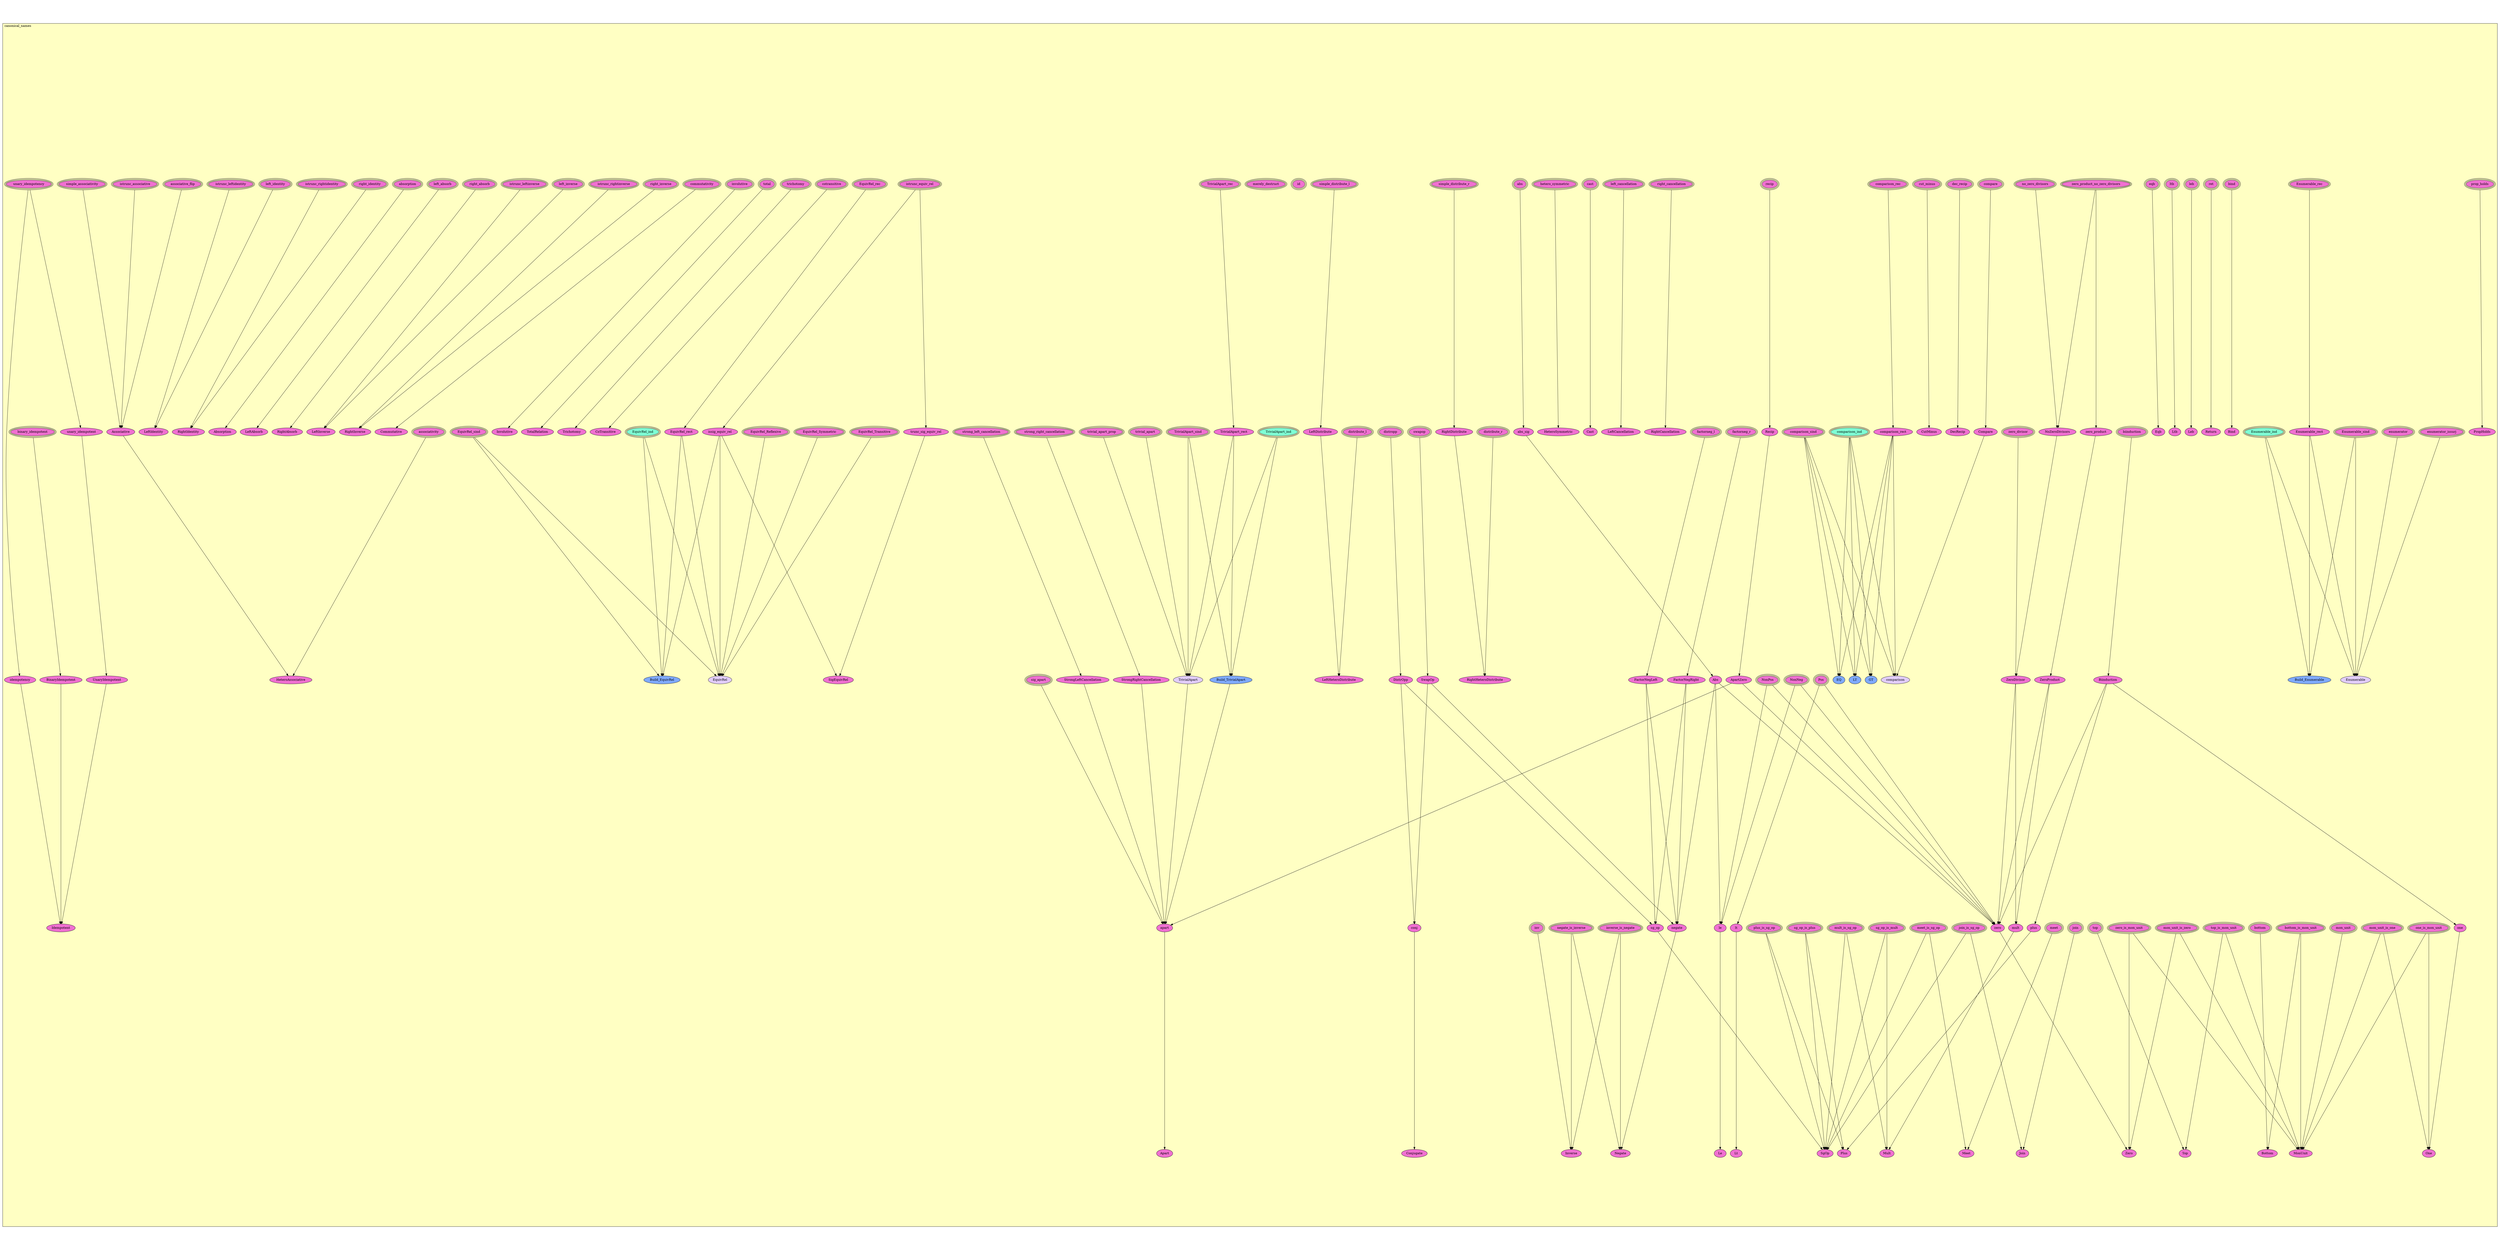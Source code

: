 digraph HoTT_Classes_interfaces_canonical_names {
  graph [ratio=0.5]
  node [style=filled]
canonical_names_negate_is_inverse [label="negate_is_inverse", URL=<canonical_names.html#negate_is_inverse>, peripheries=3, fillcolor="#F070D1"] ;
canonical_names_prop_holds [label="prop_holds", URL=<canonical_names.html#prop_holds>, peripheries=3, fillcolor="#F070D1"] ;
canonical_names_bottom_is_mon_unit [label="bottom_is_mon_unit", URL=<canonical_names.html#bottom_is_mon_unit>, peripheries=3, fillcolor="#F070D1"] ;
canonical_names_top_is_mon_unit [label="top_is_mon_unit", URL=<canonical_names.html#top_is_mon_unit>, peripheries=3, fillcolor="#F070D1"] ;
canonical_names_PropHolds [label="PropHolds", URL=<canonical_names.html#PropHolds>, fillcolor="#F070D1"] ;
canonical_names_join_is_sg_op [label="join_is_sg_op", URL=<canonical_names.html#join_is_sg_op>, peripheries=3, fillcolor="#F070D1"] ;
canonical_names_enumerator_issurj [label="enumerator_issurj", URL=<canonical_names.html#enumerator_issurj>, peripheries=3, fillcolor="#F070D1"] ;
canonical_names_meet_is_sg_op [label="meet_is_sg_op", URL=<canonical_names.html#meet_is_sg_op>, peripheries=3, fillcolor="#F070D1"] ;
canonical_names_enumerator [label="enumerator", URL=<canonical_names.html#enumerator>, peripheries=3, fillcolor="#F070D1"] ;
canonical_names_mon_unit_is_one [label="mon_unit_is_one", URL=<canonical_names.html#mon_unit_is_one>, peripheries=3, fillcolor="#F070D1"] ;
canonical_names_Enumerable_sind [label="Enumerable_sind", URL=<canonical_names.html#Enumerable_sind>, peripheries=3, fillcolor="#F070D1"] ;
canonical_names_one_is_mon_unit [label="one_is_mon_unit", URL=<canonical_names.html#one_is_mon_unit>, peripheries=3, fillcolor="#F070D1"] ;
canonical_names_Enumerable_rec [label="Enumerable_rec", URL=<canonical_names.html#Enumerable_rec>, peripheries=3, fillcolor="#F070D1"] ;
canonical_names_mon_unit_is_zero [label="mon_unit_is_zero", URL=<canonical_names.html#mon_unit_is_zero>, peripheries=3, fillcolor="#F070D1"] ;
canonical_names_Enumerable_ind [label="Enumerable_ind", URL=<canonical_names.html#Enumerable_ind>, peripheries=3, fillcolor="#7FFFD4"] ;
canonical_names_zero_is_mon_unit [label="zero_is_mon_unit", URL=<canonical_names.html#zero_is_mon_unit>, peripheries=3, fillcolor="#F070D1"] ;
canonical_names_Enumerable_rect [label="Enumerable_rect", URL=<canonical_names.html#Enumerable_rect>, fillcolor="#F070D1"] ;
canonical_names_Build_Enumerable [label="Build_Enumerable", URL=<canonical_names.html#Build_Enumerable>, fillcolor="#7FAAFF"] ;
canonical_names_sg_op_is_mult [label="sg_op_is_mult", URL=<canonical_names.html#sg_op_is_mult>, peripheries=3, fillcolor="#F070D1"] ;
canonical_names_Enumerable [label="Enumerable", URL=<canonical_names.html#Enumerable>, fillcolor="#E2CDFA"] ;
canonical_names_mult_is_sg_op [label="mult_is_sg_op", URL=<canonical_names.html#mult_is_sg_op>, peripheries=3, fillcolor="#F070D1"] ;
canonical_names_sg_op_is_plus [label="sg_op_is_plus", URL=<canonical_names.html#sg_op_is_plus>, peripheries=3, fillcolor="#F070D1"] ;
canonical_names_bind [label="bind", URL=<canonical_names.html#bind>, peripheries=3, fillcolor="#F070D1"] ;
canonical_names_plus_is_sg_op [label="plus_is_sg_op", URL=<canonical_names.html#plus_is_sg_op>, peripheries=3, fillcolor="#F070D1"] ;
canonical_names_Bind [label="Bind", URL=<canonical_names.html#Bind>, fillcolor="#F070D1"] ;
canonical_names_ret [label="ret", URL=<canonical_names.html#ret>, peripheries=3, fillcolor="#F070D1"] ;
canonical_names_NonPos [label="NonPos", URL=<canonical_names.html#NonPos>, peripheries=3, fillcolor="#F070D1"] ;
canonical_names_Return [label="Return", URL=<canonical_names.html#Return>, fillcolor="#F070D1"] ;
canonical_names_Pos [label="Pos", URL=<canonical_names.html#Pos>, peripheries=3, fillcolor="#F070D1"] ;
canonical_names_leb [label="leb", URL=<canonical_names.html#leb>, peripheries=3, fillcolor="#F070D1"] ;
canonical_names_NonNeg [label="NonNeg", URL=<canonical_names.html#NonNeg>, peripheries=3, fillcolor="#F070D1"] ;
canonical_names_lt [label="lt", URL=<canonical_names.html#lt>, fillcolor="#F070D1"] ;
canonical_names_Leb [label="Leb", URL=<canonical_names.html#Leb>, fillcolor="#F070D1"] ;
canonical_names_ltb [label="ltb", URL=<canonical_names.html#ltb>, peripheries=3, fillcolor="#F070D1"] ;
canonical_names_Lt [label="Lt", URL=<canonical_names.html#Lt>, fillcolor="#F070D1"] ;
canonical_names_le [label="le", URL=<canonical_names.html#le>, fillcolor="#F070D1"] ;
canonical_names_Ltb [label="Ltb", URL=<canonical_names.html#Ltb>, fillcolor="#F070D1"] ;
canonical_names_eqb [label="eqb", URL=<canonical_names.html#eqb>, peripheries=3, fillcolor="#F070D1"] ;
canonical_names_Le [label="Le", URL=<canonical_names.html#Le>, fillcolor="#F070D1"] ;
canonical_names_bottom [label="bottom", URL=<canonical_names.html#bottom>, peripheries=3, fillcolor="#F070D1"] ;
canonical_names_Eqb [label="Eqb", URL=<canonical_names.html#Eqb>, fillcolor="#F070D1"] ;
canonical_names_compare [label="compare", URL=<canonical_names.html#compare>, peripheries=3, fillcolor="#F070D1"] ;
canonical_names_Bottom [label="Bottom", URL=<canonical_names.html#Bottom>, fillcolor="#F070D1"] ;
canonical_names_top [label="top", URL=<canonical_names.html#top>, peripheries=3, fillcolor="#F070D1"] ;
canonical_names_Compare [label="Compare", URL=<canonical_names.html#Compare>, fillcolor="#F070D1"] ;
canonical_names_comparison_sind [label="comparison_sind", URL=<canonical_names.html#comparison_sind>, peripheries=3, fillcolor="#F070D1"] ;
canonical_names_Top [label="Top", URL=<canonical_names.html#Top>, fillcolor="#F070D1"] ;
canonical_names_join [label="join", URL=<canonical_names.html#join>, peripheries=3, fillcolor="#F070D1"] ;
canonical_names_comparison_rec [label="comparison_rec", URL=<canonical_names.html#comparison_rec>, peripheries=3, fillcolor="#F070D1"] ;
canonical_names_comparison_ind [label="comparison_ind", URL=<canonical_names.html#comparison_ind>, peripheries=3, fillcolor="#7FFFD4"] ;
canonical_names_Join [label="Join", URL=<canonical_names.html#Join>, fillcolor="#F070D1"] ;
canonical_names_meet [label="meet", URL=<canonical_names.html#meet>, peripheries=3, fillcolor="#F070D1"] ;
canonical_names_comparison_rect [label="comparison_rect", URL=<canonical_names.html#comparison_rect>, fillcolor="#F070D1"] ;
canonical_names_GT [label="GT", URL=<canonical_names.html#GT>, fillcolor="#7FAAFF"] ;
canonical_names_Meet [label="Meet", URL=<canonical_names.html#Meet>, fillcolor="#F070D1"] ;
canonical_names_EQ [label="EQ", URL=<canonical_names.html#EQ>, fillcolor="#7FAAFF"] ;
canonical_names_recip [label="recip", URL=<canonical_names.html#recip>, peripheries=3, fillcolor="#F070D1"] ;
canonical_names_LT [label="LT", URL=<canonical_names.html#LT>, fillcolor="#7FAAFF"] ;
canonical_names_Recip [label="Recip", URL=<canonical_names.html#Recip>, fillcolor="#F070D1"] ;
canonical_names_comparison [label="comparison", URL=<canonical_names.html#comparison>, fillcolor="#E2CDFA"] ;
canonical_names_ApartZero [label="ApartZero", URL=<canonical_names.html#ApartZero>, fillcolor="#F070D1"] ;
canonical_names_dec_recip [label="dec_recip", URL=<canonical_names.html#dec_recip>, peripheries=3, fillcolor="#F070D1"] ;
canonical_names_cut_minus [label="cut_minus", URL=<canonical_names.html#cut_minus>, peripheries=3, fillcolor="#F070D1"] ;
canonical_names_DecRecip [label="DecRecip", URL=<canonical_names.html#DecRecip>, fillcolor="#F070D1"] ;
canonical_names_CutMinus [label="CutMinus", URL=<canonical_names.html#CutMinus>, fillcolor="#F070D1"] ;
canonical_names_inv [label="inv", URL=<canonical_names.html#inv>, peripheries=3, fillcolor="#F070D1"] ;
canonical_names_biinduction [label="biinduction", URL=<canonical_names.html#biinduction>, peripheries=3, fillcolor="#F070D1"] ;
canonical_names_Inverse [label="Inverse", URL=<canonical_names.html#Inverse>, fillcolor="#F070D1"] ;
canonical_names_Biinduction [label="Biinduction", URL=<canonical_names.html#Biinduction>, fillcolor="#F070D1"] ;
canonical_names_zero_product_no_zero_divisors [label="zero_product_no_zero_divisors", URL=<canonical_names.html#zero_product_no_zero_divisors>, peripheries=3, fillcolor="#F070D1"] ;
canonical_names_negate [label="negate", URL=<canonical_names.html#negate>, fillcolor="#F070D1"] ;
canonical_names_no_zero_divisors [label="no_zero_divisors", URL=<canonical_names.html#no_zero_divisors>, peripheries=3, fillcolor="#F070D1"] ;
canonical_names_Negate [label="Negate", URL=<canonical_names.html#Negate>, fillcolor="#F070D1"] ;
canonical_names_zero [label="zero", URL=<canonical_names.html#zero>, fillcolor="#F070D1"] ;
canonical_names_NoZeroDivisors [label="NoZeroDivisors", URL=<canonical_names.html#NoZeroDivisors>, fillcolor="#F070D1"] ;
canonical_names_zero_divisor [label="zero_divisor", URL=<canonical_names.html#zero_divisor>, peripheries=3, fillcolor="#F070D1"] ;
canonical_names_Zero [label="Zero", URL=<canonical_names.html#Zero>, fillcolor="#F070D1"] ;
canonical_names_one [label="one", URL=<canonical_names.html#one>, fillcolor="#F070D1"] ;
canonical_names_ZeroDivisor [label="ZeroDivisor", URL=<canonical_names.html#ZeroDivisor>, fillcolor="#F070D1"] ;
canonical_names_zero_product [label="zero_product", URL=<canonical_names.html#zero_product>, fillcolor="#F070D1"] ;
canonical_names_One [label="One", URL=<canonical_names.html#One>, fillcolor="#F070D1"] ;
canonical_names_mult [label="mult", URL=<canonical_names.html#mult>, fillcolor="#F070D1"] ;
canonical_names_ZeroProduct [label="ZeroProduct", URL=<canonical_names.html#ZeroProduct>, fillcolor="#F070D1"] ;
canonical_names_strong_right_cancellation [label="strong_right_cancellation", URL=<canonical_names.html#strong_right_cancellation>, peripheries=3, fillcolor="#F070D1"] ;
canonical_names_Mult [label="Mult", URL=<canonical_names.html#Mult>, fillcolor="#F070D1"] ;
canonical_names_plus [label="plus", URL=<canonical_names.html#plus>, fillcolor="#F070D1"] ;
canonical_names_StrongRightCancellation [label="StrongRightCancellation", URL=<canonical_names.html#StrongRightCancellation>, fillcolor="#F070D1"] ;
canonical_names_strong_left_cancellation [label="strong_left_cancellation", URL=<canonical_names.html#strong_left_cancellation>, peripheries=3, fillcolor="#F070D1"] ;
canonical_names_Plus [label="Plus", URL=<canonical_names.html#Plus>, fillcolor="#F070D1"] ;
canonical_names_mon_unit [label="mon_unit", URL=<canonical_names.html#mon_unit>, peripheries=3, fillcolor="#F070D1"] ;
canonical_names_StrongLeftCancellation [label="StrongLeftCancellation", URL=<canonical_names.html#StrongLeftCancellation>, fillcolor="#F070D1"] ;
canonical_names_right_cancellation [label="right_cancellation", URL=<canonical_names.html#right_cancellation>, peripheries=3, fillcolor="#F070D1"] ;
canonical_names_MonUnit [label="MonUnit", URL=<canonical_names.html#MonUnit>, fillcolor="#F070D1"] ;
canonical_names_sg_op [label="sg_op", URL=<canonical_names.html#sg_op>, fillcolor="#F070D1"] ;
canonical_names_RightCancellation [label="RightCancellation", URL=<canonical_names.html#RightCancellation>, fillcolor="#F070D1"] ;
canonical_names_left_cancellation [label="left_cancellation", URL=<canonical_names.html#left_cancellation>, peripheries=3, fillcolor="#F070D1"] ;
canonical_names_SgOp [label="SgOp", URL=<canonical_names.html#SgOp>, fillcolor="#F070D1"] ;
canonical_names_cast [label="cast", URL=<canonical_names.html#cast>, peripheries=3, fillcolor="#F070D1"] ;
canonical_names_LeftCancellation [label="LeftCancellation", URL=<canonical_names.html#LeftCancellation>, fillcolor="#F070D1"] ;
canonical_names_hetero_symmetric [label="hetero_symmetric", URL=<canonical_names.html#hetero_symmetric>, peripheries=3, fillcolor="#F070D1"] ;
canonical_names_Cast [label="Cast", URL=<canonical_names.html#Cast>, fillcolor="#F070D1"] ;
canonical_names_sig_apart [label="sig_apart", URL=<canonical_names.html#sig_apart>, peripheries=3, fillcolor="#F070D1"] ;
canonical_names_HeteroSymmetric [label="HeteroSymmetric", URL=<canonical_names.html#HeteroSymmetric>, fillcolor="#F070D1"] ;
canonical_names_trivial_apart [label="trivial_apart", URL=<canonical_names.html#trivial_apart>, peripheries=3, fillcolor="#F070D1"] ;
canonical_names_simple_distribute_r [label="simple_distribute_r", URL=<canonical_names.html#simple_distribute_r>, peripheries=3, fillcolor="#F070D1"] ;
canonical_names_trivial_apart_prop [label="trivial_apart_prop", URL=<canonical_names.html#trivial_apart_prop>, peripheries=3, fillcolor="#F070D1"] ;
canonical_names_RightDistribute [label="RightDistribute", URL=<canonical_names.html#RightDistribute>, fillcolor="#F070D1"] ;
canonical_names_simple_distribute_l [label="simple_distribute_l", URL=<canonical_names.html#simple_distribute_l>, peripheries=3, fillcolor="#F070D1"] ;
canonical_names_TrivialApart_sind [label="TrivialApart_sind", URL=<canonical_names.html#TrivialApart_sind>, peripheries=3, fillcolor="#F070D1"] ;
canonical_names_TrivialApart_rec [label="TrivialApart_rec", URL=<canonical_names.html#TrivialApart_rec>, peripheries=3, fillcolor="#F070D1"] ;
canonical_names_LeftDistribute [label="LeftDistribute", URL=<canonical_names.html#LeftDistribute>, fillcolor="#F070D1"] ;
canonical_names_distribute_r [label="distribute_r", URL=<canonical_names.html#distribute_r>, peripheries=3, fillcolor="#F070D1"] ;
canonical_names_TrivialApart_ind [label="TrivialApart_ind", URL=<canonical_names.html#TrivialApart_ind>, peripheries=3, fillcolor="#7FFFD4"] ;
canonical_names_TrivialApart_rect [label="TrivialApart_rect", URL=<canonical_names.html#TrivialApart_rect>, fillcolor="#F070D1"] ;
canonical_names_RightHeteroDistribute [label="RightHeteroDistribute", URL=<canonical_names.html#RightHeteroDistribute>, fillcolor="#F070D1"] ;
canonical_names_Build_TrivialApart [label="Build_TrivialApart", URL=<canonical_names.html#Build_TrivialApart>, fillcolor="#7FAAFF"] ;
canonical_names_distribute_l [label="distribute_l", URL=<canonical_names.html#distribute_l>, peripheries=3, fillcolor="#F070D1"] ;
canonical_names_TrivialApart [label="TrivialApart", URL=<canonical_names.html#TrivialApart>, fillcolor="#E2CDFA"] ;
canonical_names_LeftHeteroDistribute [label="LeftHeteroDistribute", URL=<canonical_names.html#LeftHeteroDistribute>, fillcolor="#F070D1"] ;
canonical_names_factorneg_r [label="factorneg_r", URL=<canonical_names.html#factorneg_r>, peripheries=3, fillcolor="#F070D1"] ;
canonical_names_apart [label="apart", URL=<canonical_names.html#apart>, fillcolor="#F070D1"] ;
canonical_names_FactorNegRight [label="FactorNegRight", URL=<canonical_names.html#FactorNegRight>, fillcolor="#F070D1"] ;
canonical_names_Apart [label="Apart", URL=<canonical_names.html#Apart>, fillcolor="#F070D1"] ;
canonical_names_id [label="id", URL=<canonical_names.html#id>, peripheries=3, fillcolor="#F070D1"] ;
canonical_names_factorneg_l [label="factorneg_l", URL=<canonical_names.html#factorneg_l>, peripheries=3, fillcolor="#F070D1"] ;
canonical_names_merely_destruct [label="merely_destruct", URL=<canonical_names.html#merely_destruct>, peripheries=3, fillcolor="#F070D1"] ;
canonical_names_FactorNegLeft [label="FactorNegLeft", URL=<canonical_names.html#FactorNegLeft>, fillcolor="#F070D1"] ;
canonical_names_swapop [label="swapop", URL=<canonical_names.html#swapop>, peripheries=3, fillcolor="#F070D1"] ;
canonical_names_SwapOp [label="SwapOp", URL=<canonical_names.html#SwapOp>, fillcolor="#F070D1"] ;
canonical_names_distropp [label="distropp", URL=<canonical_names.html#distropp>, peripheries=3, fillcolor="#F070D1"] ;
canonical_names_DistrOpp [label="DistrOpp", URL=<canonical_names.html#DistrOpp>, fillcolor="#F070D1"] ;
canonical_names_conj [label="conj", URL=<canonical_names.html#conj>, fillcolor="#F070D1"] ;
canonical_names_Conjugate [label="Conjugate", URL=<canonical_names.html#Conjugate>, fillcolor="#F070D1"] ;
canonical_names_istrunc_equiv_rel [label="istrunc_equiv_rel", URL=<canonical_names.html#istrunc_equiv_rel>, peripheries=3, fillcolor="#F070D1"] ;
canonical_names_issig_equiv_rel [label="issig_equiv_rel", URL=<canonical_names.html#issig_equiv_rel>, fillcolor="#F070D1"] ;
canonical_names_trunc_sig_equiv_rel [label="trunc_sig_equiv_rel", URL=<canonical_names.html#trunc_sig_equiv_rel>, fillcolor="#F070D1"] ;
canonical_names_SigEquivRel [label="SigEquivRel", URL=<canonical_names.html#SigEquivRel>, fillcolor="#F070D1"] ;
canonical_names_EquivRel_Transitive [label="EquivRel_Transitive", URL=<canonical_names.html#EquivRel_Transitive>, peripheries=3, fillcolor="#F070D1"] ;
canonical_names_EquivRel_Symmetric [label="EquivRel_Symmetric", URL=<canonical_names.html#EquivRel_Symmetric>, peripheries=3, fillcolor="#F070D1"] ;
canonical_names_EquivRel_Reflexive [label="EquivRel_Reflexive", URL=<canonical_names.html#EquivRel_Reflexive>, peripheries=3, fillcolor="#F070D1"] ;
canonical_names_EquivRel_sind [label="EquivRel_sind", URL=<canonical_names.html#EquivRel_sind>, peripheries=3, fillcolor="#F070D1"] ;
canonical_names_EquivRel_rec [label="EquivRel_rec", URL=<canonical_names.html#EquivRel_rec>, peripheries=3, fillcolor="#F070D1"] ;
canonical_names_EquivRel_ind [label="EquivRel_ind", URL=<canonical_names.html#EquivRel_ind>, peripheries=3, fillcolor="#7FFFD4"] ;
canonical_names_EquivRel_rect [label="EquivRel_rect", URL=<canonical_names.html#EquivRel_rect>, fillcolor="#F070D1"] ;
canonical_names_Build_EquivRel [label="Build_EquivRel", URL=<canonical_names.html#Build_EquivRel>, fillcolor="#7FAAFF"] ;
canonical_names_EquivRel [label="EquivRel", URL=<canonical_names.html#EquivRel>, fillcolor="#E2CDFA"] ;
canonical_names_cotransitive [label="cotransitive", URL=<canonical_names.html#cotransitive>, peripheries=3, fillcolor="#F070D1"] ;
canonical_names_CoTransitive [label="CoTransitive", URL=<canonical_names.html#CoTransitive>, fillcolor="#F070D1"] ;
canonical_names_trichotomy [label="trichotomy", URL=<canonical_names.html#trichotomy>, peripheries=3, fillcolor="#F070D1"] ;
canonical_names_Trichotomy [label="Trichotomy", URL=<canonical_names.html#Trichotomy>, fillcolor="#F070D1"] ;
canonical_names_total [label="total", URL=<canonical_names.html#total>, peripheries=3, fillcolor="#F070D1"] ;
canonical_names_TotalRelation [label="TotalRelation", URL=<canonical_names.html#TotalRelation>, fillcolor="#F070D1"] ;
canonical_names_involutive [label="involutive", URL=<canonical_names.html#involutive>, peripheries=3, fillcolor="#F070D1"] ;
canonical_names_Involutive [label="Involutive", URL=<canonical_names.html#Involutive>, fillcolor="#F070D1"] ;
canonical_names_associative_flip [label="associative_flip", URL=<canonical_names.html#associative_flip>, peripheries=3, fillcolor="#F070D1"] ;
canonical_names_istrunc_associative [label="istrunc_associative", URL=<canonical_names.html#istrunc_associative>, peripheries=3, fillcolor="#F070D1"] ;
canonical_names_simple_associativity [label="simple_associativity", URL=<canonical_names.html#simple_associativity>, peripheries=3, fillcolor="#F070D1"] ;
canonical_names_Associative [label="Associative", URL=<canonical_names.html#Associative>, fillcolor="#F070D1"] ;
canonical_names_associativity [label="associativity", URL=<canonical_names.html#associativity>, peripheries=3, fillcolor="#F070D1"] ;
canonical_names_HeteroAssociative [label="HeteroAssociative", URL=<canonical_names.html#HeteroAssociative>, fillcolor="#F070D1"] ;
canonical_names_commutativity [label="commutativity", URL=<canonical_names.html#commutativity>, peripheries=3, fillcolor="#F070D1"] ;
canonical_names_Commutative [label="Commutative", URL=<canonical_names.html#Commutative>, fillcolor="#F070D1"] ;
canonical_names_istrunc_rightinverse [label="istrunc_rightinverse", URL=<canonical_names.html#istrunc_rightinverse>, peripheries=3, fillcolor="#F070D1"] ;
canonical_names_right_inverse [label="right_inverse", URL=<canonical_names.html#right_inverse>, peripheries=3, fillcolor="#F070D1"] ;
canonical_names_RightInverse [label="RightInverse", URL=<canonical_names.html#RightInverse>, fillcolor="#F070D1"] ;
canonical_names_istrunc_leftinverse [label="istrunc_leftinverse", URL=<canonical_names.html#istrunc_leftinverse>, peripheries=3, fillcolor="#F070D1"] ;
canonical_names_left_inverse [label="left_inverse", URL=<canonical_names.html#left_inverse>, peripheries=3, fillcolor="#F070D1"] ;
canonical_names_LeftInverse [label="LeftInverse", URL=<canonical_names.html#LeftInverse>, fillcolor="#F070D1"] ;
canonical_names_right_absorb [label="right_absorb", URL=<canonical_names.html#right_absorb>, peripheries=3, fillcolor="#F070D1"] ;
canonical_names_RightAbsorb [label="RightAbsorb", URL=<canonical_names.html#RightAbsorb>, fillcolor="#F070D1"] ;
canonical_names_left_absorb [label="left_absorb", URL=<canonical_names.html#left_absorb>, peripheries=3, fillcolor="#F070D1"] ;
canonical_names_LeftAbsorb [label="LeftAbsorb", URL=<canonical_names.html#LeftAbsorb>, fillcolor="#F070D1"] ;
canonical_names_absorption [label="absorption", URL=<canonical_names.html#absorption>, peripheries=3, fillcolor="#F070D1"] ;
canonical_names_Absorption [label="Absorption", URL=<canonical_names.html#Absorption>, fillcolor="#F070D1"] ;
canonical_names_istrunc_rightidentity [label="istrunc_rightidentity", URL=<canonical_names.html#istrunc_rightidentity>, peripheries=3, fillcolor="#F070D1"] ;
canonical_names_right_identity [label="right_identity", URL=<canonical_names.html#right_identity>, peripheries=3, fillcolor="#F070D1"] ;
canonical_names_RightIdentity [label="RightIdentity", URL=<canonical_names.html#RightIdentity>, fillcolor="#F070D1"] ;
canonical_names_istrunc_leftidentity [label="istrunc_leftidentity", URL=<canonical_names.html#istrunc_leftidentity>, peripheries=3, fillcolor="#F070D1"] ;
canonical_names_left_identity [label="left_identity", URL=<canonical_names.html#left_identity>, peripheries=3, fillcolor="#F070D1"] ;
canonical_names_LeftIdentity [label="LeftIdentity", URL=<canonical_names.html#LeftIdentity>, fillcolor="#F070D1"] ;
canonical_names_binary_idempotent [label="binary_idempotent", URL=<canonical_names.html#binary_idempotent>, peripheries=3, fillcolor="#F070D1"] ;
canonical_names_BinaryIdempotent [label="BinaryIdempotent", URL=<canonical_names.html#BinaryIdempotent>, fillcolor="#F070D1"] ;
canonical_names_unary_idempotency [label="unary_idempotency", URL=<canonical_names.html#unary_idempotency>, peripheries=3, fillcolor="#F070D1"] ;
canonical_names_unary_idempotent [label="unary_idempotent", URL=<canonical_names.html#unary_idempotent>, fillcolor="#F070D1"] ;
canonical_names_UnaryIdempotent [label="UnaryIdempotent", URL=<canonical_names.html#UnaryIdempotent>, fillcolor="#F070D1"] ;
canonical_names_idempotency [label="idempotency", URL=<canonical_names.html#idempotency>, fillcolor="#F070D1"] ;
canonical_names_Idempotent [label="Idempotent", URL=<canonical_names.html#Idempotent>, fillcolor="#F070D1"] ;
canonical_names_abs [label="abs", URL=<canonical_names.html#abs>, peripheries=3, fillcolor="#F070D1"] ;
canonical_names_abs_sig [label="abs_sig", URL=<canonical_names.html#abs_sig>, fillcolor="#F070D1"] ;
canonical_names_Abs [label="Abs", URL=<canonical_names.html#Abs>, fillcolor="#F070D1"] ;
canonical_names_inverse_is_negate [label="inverse_is_negate", URL=<canonical_names.html#inverse_is_negate>, peripheries=3, fillcolor="#F070D1"] ;
  canonical_names_negate_is_inverse -> canonical_names_Inverse [] ;
  canonical_names_negate_is_inverse -> canonical_names_Negate [] ;
  canonical_names_prop_holds -> canonical_names_PropHolds [] ;
  canonical_names_bottom_is_mon_unit -> canonical_names_Bottom [] ;
  canonical_names_bottom_is_mon_unit -> canonical_names_MonUnit [] ;
  canonical_names_top_is_mon_unit -> canonical_names_Top [] ;
  canonical_names_top_is_mon_unit -> canonical_names_MonUnit [] ;
  canonical_names_join_is_sg_op -> canonical_names_Join [] ;
  canonical_names_join_is_sg_op -> canonical_names_SgOp [] ;
  canonical_names_enumerator_issurj -> canonical_names_Enumerable [] ;
  canonical_names_meet_is_sg_op -> canonical_names_Meet [] ;
  canonical_names_meet_is_sg_op -> canonical_names_SgOp [] ;
  canonical_names_enumerator -> canonical_names_Enumerable [] ;
  canonical_names_mon_unit_is_one -> canonical_names_One [] ;
  canonical_names_mon_unit_is_one -> canonical_names_MonUnit [] ;
  canonical_names_Enumerable_sind -> canonical_names_Build_Enumerable [] ;
  canonical_names_Enumerable_sind -> canonical_names_Enumerable [] ;
  canonical_names_one_is_mon_unit -> canonical_names_One [] ;
  canonical_names_one_is_mon_unit -> canonical_names_MonUnit [] ;
  canonical_names_Enumerable_rec -> canonical_names_Enumerable_rect [] ;
  canonical_names_mon_unit_is_zero -> canonical_names_Zero [] ;
  canonical_names_mon_unit_is_zero -> canonical_names_MonUnit [] ;
  canonical_names_Enumerable_ind -> canonical_names_Build_Enumerable [] ;
  canonical_names_Enumerable_ind -> canonical_names_Enumerable [] ;
  canonical_names_zero_is_mon_unit -> canonical_names_Zero [] ;
  canonical_names_zero_is_mon_unit -> canonical_names_MonUnit [] ;
  canonical_names_Enumerable_rect -> canonical_names_Build_Enumerable [] ;
  canonical_names_Enumerable_rect -> canonical_names_Enumerable [] ;
  canonical_names_sg_op_is_mult -> canonical_names_Mult [] ;
  canonical_names_sg_op_is_mult -> canonical_names_SgOp [] ;
  canonical_names_mult_is_sg_op -> canonical_names_Mult [] ;
  canonical_names_mult_is_sg_op -> canonical_names_SgOp [] ;
  canonical_names_sg_op_is_plus -> canonical_names_Plus [] ;
  canonical_names_sg_op_is_plus -> canonical_names_SgOp [] ;
  canonical_names_bind -> canonical_names_Bind [] ;
  canonical_names_plus_is_sg_op -> canonical_names_Plus [] ;
  canonical_names_plus_is_sg_op -> canonical_names_SgOp [] ;
  canonical_names_ret -> canonical_names_Return [] ;
  canonical_names_NonPos -> canonical_names_le [] ;
  canonical_names_NonPos -> canonical_names_zero [] ;
  canonical_names_Pos -> canonical_names_lt [] ;
  canonical_names_Pos -> canonical_names_zero [] ;
  canonical_names_leb -> canonical_names_Leb [] ;
  canonical_names_NonNeg -> canonical_names_le [] ;
  canonical_names_NonNeg -> canonical_names_zero [] ;
  canonical_names_lt -> canonical_names_Lt [] ;
  canonical_names_ltb -> canonical_names_Ltb [] ;
  canonical_names_le -> canonical_names_Le [] ;
  canonical_names_eqb -> canonical_names_Eqb [] ;
  canonical_names_bottom -> canonical_names_Bottom [] ;
  canonical_names_compare -> canonical_names_Compare [] ;
  canonical_names_top -> canonical_names_Top [] ;
  canonical_names_Compare -> canonical_names_comparison [] ;
  canonical_names_comparison_sind -> canonical_names_GT [] ;
  canonical_names_comparison_sind -> canonical_names_EQ [] ;
  canonical_names_comparison_sind -> canonical_names_LT [] ;
  canonical_names_comparison_sind -> canonical_names_comparison [] ;
  canonical_names_join -> canonical_names_Join [] ;
  canonical_names_comparison_rec -> canonical_names_comparison_rect [] ;
  canonical_names_comparison_ind -> canonical_names_GT [] ;
  canonical_names_comparison_ind -> canonical_names_EQ [] ;
  canonical_names_comparison_ind -> canonical_names_LT [] ;
  canonical_names_comparison_ind -> canonical_names_comparison [] ;
  canonical_names_meet -> canonical_names_Meet [] ;
  canonical_names_comparison_rect -> canonical_names_GT [] ;
  canonical_names_comparison_rect -> canonical_names_EQ [] ;
  canonical_names_comparison_rect -> canonical_names_LT [] ;
  canonical_names_comparison_rect -> canonical_names_comparison [] ;
  canonical_names_recip -> canonical_names_Recip [] ;
  canonical_names_Recip -> canonical_names_ApartZero [] ;
  canonical_names_ApartZero -> canonical_names_zero [] ;
  canonical_names_ApartZero -> canonical_names_apart [] ;
  canonical_names_dec_recip -> canonical_names_DecRecip [] ;
  canonical_names_cut_minus -> canonical_names_CutMinus [] ;
  canonical_names_inv -> canonical_names_Inverse [] ;
  canonical_names_biinduction -> canonical_names_Biinduction [] ;
  canonical_names_Biinduction -> canonical_names_zero [] ;
  canonical_names_Biinduction -> canonical_names_one [] ;
  canonical_names_Biinduction -> canonical_names_plus [] ;
  canonical_names_zero_product_no_zero_divisors -> canonical_names_NoZeroDivisors [] ;
  canonical_names_zero_product_no_zero_divisors -> canonical_names_zero_product [] ;
  canonical_names_negate -> canonical_names_Negate [] ;
  canonical_names_no_zero_divisors -> canonical_names_NoZeroDivisors [] ;
  canonical_names_zero -> canonical_names_Zero [] ;
  canonical_names_NoZeroDivisors -> canonical_names_ZeroDivisor [] ;
  canonical_names_zero_divisor -> canonical_names_ZeroDivisor [] ;
  canonical_names_one -> canonical_names_One [] ;
  canonical_names_ZeroDivisor -> canonical_names_zero [] ;
  canonical_names_ZeroDivisor -> canonical_names_mult [] ;
  canonical_names_zero_product -> canonical_names_ZeroProduct [] ;
  canonical_names_mult -> canonical_names_Mult [] ;
  canonical_names_ZeroProduct -> canonical_names_zero [] ;
  canonical_names_ZeroProduct -> canonical_names_mult [] ;
  canonical_names_strong_right_cancellation -> canonical_names_StrongRightCancellation [] ;
  canonical_names_plus -> canonical_names_Plus [] ;
  canonical_names_StrongRightCancellation -> canonical_names_apart [] ;
  canonical_names_strong_left_cancellation -> canonical_names_StrongLeftCancellation [] ;
  canonical_names_mon_unit -> canonical_names_MonUnit [] ;
  canonical_names_StrongLeftCancellation -> canonical_names_apart [] ;
  canonical_names_right_cancellation -> canonical_names_RightCancellation [] ;
  canonical_names_sg_op -> canonical_names_SgOp [] ;
  canonical_names_left_cancellation -> canonical_names_LeftCancellation [] ;
  canonical_names_cast -> canonical_names_Cast [] ;
  canonical_names_hetero_symmetric -> canonical_names_HeteroSymmetric [] ;
  canonical_names_sig_apart -> canonical_names_apart [] ;
  canonical_names_trivial_apart -> canonical_names_TrivialApart [] ;
  canonical_names_simple_distribute_r -> canonical_names_RightDistribute [] ;
  canonical_names_trivial_apart_prop -> canonical_names_TrivialApart [] ;
  canonical_names_RightDistribute -> canonical_names_RightHeteroDistribute [] ;
  canonical_names_simple_distribute_l -> canonical_names_LeftDistribute [] ;
  canonical_names_TrivialApart_sind -> canonical_names_Build_TrivialApart [] ;
  canonical_names_TrivialApart_sind -> canonical_names_TrivialApart [] ;
  canonical_names_TrivialApart_rec -> canonical_names_TrivialApart_rect [] ;
  canonical_names_LeftDistribute -> canonical_names_LeftHeteroDistribute [] ;
  canonical_names_distribute_r -> canonical_names_RightHeteroDistribute [] ;
  canonical_names_TrivialApart_ind -> canonical_names_Build_TrivialApart [] ;
  canonical_names_TrivialApart_ind -> canonical_names_TrivialApart [] ;
  canonical_names_TrivialApart_rect -> canonical_names_Build_TrivialApart [] ;
  canonical_names_TrivialApart_rect -> canonical_names_TrivialApart [] ;
  canonical_names_Build_TrivialApart -> canonical_names_apart [] ;
  canonical_names_distribute_l -> canonical_names_LeftHeteroDistribute [] ;
  canonical_names_TrivialApart -> canonical_names_apart [] ;
  canonical_names_factorneg_r -> canonical_names_FactorNegRight [] ;
  canonical_names_apart -> canonical_names_Apart [] ;
  canonical_names_FactorNegRight -> canonical_names_negate [] ;
  canonical_names_FactorNegRight -> canonical_names_sg_op [] ;
  canonical_names_factorneg_l -> canonical_names_FactorNegLeft [] ;
  canonical_names_FactorNegLeft -> canonical_names_negate [] ;
  canonical_names_FactorNegLeft -> canonical_names_sg_op [] ;
  canonical_names_swapop -> canonical_names_SwapOp [] ;
  canonical_names_SwapOp -> canonical_names_conj [] ;
  canonical_names_SwapOp -> canonical_names_negate [] ;
  canonical_names_distropp -> canonical_names_DistrOpp [] ;
  canonical_names_DistrOpp -> canonical_names_conj [] ;
  canonical_names_DistrOpp -> canonical_names_sg_op [] ;
  canonical_names_conj -> canonical_names_Conjugate [] ;
  canonical_names_istrunc_equiv_rel -> canonical_names_issig_equiv_rel [] ;
  canonical_names_istrunc_equiv_rel -> canonical_names_trunc_sig_equiv_rel [] ;
  canonical_names_issig_equiv_rel -> canonical_names_SigEquivRel [] ;
  canonical_names_issig_equiv_rel -> canonical_names_Build_EquivRel [] ;
  canonical_names_issig_equiv_rel -> canonical_names_EquivRel [] ;
  canonical_names_trunc_sig_equiv_rel -> canonical_names_SigEquivRel [] ;
  canonical_names_EquivRel_Transitive -> canonical_names_EquivRel [] ;
  canonical_names_EquivRel_Symmetric -> canonical_names_EquivRel [] ;
  canonical_names_EquivRel_Reflexive -> canonical_names_EquivRel [] ;
  canonical_names_EquivRel_sind -> canonical_names_Build_EquivRel [] ;
  canonical_names_EquivRel_sind -> canonical_names_EquivRel [] ;
  canonical_names_EquivRel_rec -> canonical_names_EquivRel_rect [] ;
  canonical_names_EquivRel_ind -> canonical_names_Build_EquivRel [] ;
  canonical_names_EquivRel_ind -> canonical_names_EquivRel [] ;
  canonical_names_EquivRel_rect -> canonical_names_Build_EquivRel [] ;
  canonical_names_EquivRel_rect -> canonical_names_EquivRel [] ;
  canonical_names_cotransitive -> canonical_names_CoTransitive [] ;
  canonical_names_trichotomy -> canonical_names_Trichotomy [] ;
  canonical_names_total -> canonical_names_TotalRelation [] ;
  canonical_names_involutive -> canonical_names_Involutive [] ;
  canonical_names_associative_flip -> canonical_names_Associative [] ;
  canonical_names_istrunc_associative -> canonical_names_Associative [] ;
  canonical_names_simple_associativity -> canonical_names_Associative [] ;
  canonical_names_Associative -> canonical_names_HeteroAssociative [] ;
  canonical_names_associativity -> canonical_names_HeteroAssociative [] ;
  canonical_names_commutativity -> canonical_names_Commutative [] ;
  canonical_names_istrunc_rightinverse -> canonical_names_RightInverse [] ;
  canonical_names_right_inverse -> canonical_names_RightInverse [] ;
  canonical_names_istrunc_leftinverse -> canonical_names_LeftInverse [] ;
  canonical_names_left_inverse -> canonical_names_LeftInverse [] ;
  canonical_names_right_absorb -> canonical_names_RightAbsorb [] ;
  canonical_names_left_absorb -> canonical_names_LeftAbsorb [] ;
  canonical_names_absorption -> canonical_names_Absorption [] ;
  canonical_names_istrunc_rightidentity -> canonical_names_RightIdentity [] ;
  canonical_names_right_identity -> canonical_names_RightIdentity [] ;
  canonical_names_istrunc_leftidentity -> canonical_names_LeftIdentity [] ;
  canonical_names_left_identity -> canonical_names_LeftIdentity [] ;
  canonical_names_binary_idempotent -> canonical_names_BinaryIdempotent [] ;
  canonical_names_BinaryIdempotent -> canonical_names_Idempotent [] ;
  canonical_names_unary_idempotency -> canonical_names_unary_idempotent [] ;
  canonical_names_unary_idempotency -> canonical_names_idempotency [] ;
  canonical_names_unary_idempotent -> canonical_names_UnaryIdempotent [] ;
  canonical_names_UnaryIdempotent -> canonical_names_Idempotent [] ;
  canonical_names_idempotency -> canonical_names_Idempotent [] ;
  canonical_names_abs -> canonical_names_abs_sig [] ;
  canonical_names_abs_sig -> canonical_names_Abs [] ;
  canonical_names_Abs -> canonical_names_le [] ;
  canonical_names_Abs -> canonical_names_negate [] ;
  canonical_names_Abs -> canonical_names_zero [] ;
  canonical_names_inverse_is_negate -> canonical_names_Inverse [] ;
  canonical_names_inverse_is_negate -> canonical_names_Negate [] ;
subgraph cluster_canonical_names { label="canonical_names"; fillcolor="#FFFFC3"; labeljust=l; style=filled 
canonical_names_inverse_is_negate; canonical_names_Abs; canonical_names_abs_sig; canonical_names_abs; canonical_names_Idempotent; canonical_names_idempotency; canonical_names_UnaryIdempotent; canonical_names_unary_idempotent; canonical_names_unary_idempotency; canonical_names_BinaryIdempotent; canonical_names_binary_idempotent; canonical_names_LeftIdentity; canonical_names_left_identity; canonical_names_istrunc_leftidentity; canonical_names_RightIdentity; canonical_names_right_identity; canonical_names_istrunc_rightidentity; canonical_names_Absorption; canonical_names_absorption; canonical_names_LeftAbsorb; canonical_names_left_absorb; canonical_names_RightAbsorb; canonical_names_right_absorb; canonical_names_LeftInverse; canonical_names_left_inverse; canonical_names_istrunc_leftinverse; canonical_names_RightInverse; canonical_names_right_inverse; canonical_names_istrunc_rightinverse; canonical_names_Commutative; canonical_names_commutativity; canonical_names_HeteroAssociative; canonical_names_associativity; canonical_names_Associative; canonical_names_simple_associativity; canonical_names_istrunc_associative; canonical_names_associative_flip; canonical_names_Involutive; canonical_names_involutive; canonical_names_TotalRelation; canonical_names_total; canonical_names_Trichotomy; canonical_names_trichotomy; canonical_names_CoTransitive; canonical_names_cotransitive; canonical_names_EquivRel; canonical_names_Build_EquivRel; canonical_names_EquivRel_rect; canonical_names_EquivRel_ind; canonical_names_EquivRel_rec; canonical_names_EquivRel_sind; canonical_names_EquivRel_Reflexive; canonical_names_EquivRel_Symmetric; canonical_names_EquivRel_Transitive; canonical_names_SigEquivRel; canonical_names_trunc_sig_equiv_rel; canonical_names_issig_equiv_rel; canonical_names_istrunc_equiv_rel; canonical_names_Conjugate; canonical_names_conj; canonical_names_DistrOpp; canonical_names_distropp; canonical_names_SwapOp; canonical_names_swapop; canonical_names_FactorNegLeft; canonical_names_merely_destruct; canonical_names_factorneg_l; canonical_names_id; canonical_names_Apart; canonical_names_FactorNegRight; canonical_names_apart; canonical_names_factorneg_r; canonical_names_LeftHeteroDistribute; canonical_names_TrivialApart; canonical_names_distribute_l; canonical_names_Build_TrivialApart; canonical_names_RightHeteroDistribute; canonical_names_TrivialApart_rect; canonical_names_TrivialApart_ind; canonical_names_distribute_r; canonical_names_LeftDistribute; canonical_names_TrivialApart_rec; canonical_names_TrivialApart_sind; canonical_names_simple_distribute_l; canonical_names_RightDistribute; canonical_names_trivial_apart_prop; canonical_names_simple_distribute_r; canonical_names_trivial_apart; canonical_names_HeteroSymmetric; canonical_names_sig_apart; canonical_names_Cast; canonical_names_hetero_symmetric; canonical_names_LeftCancellation; canonical_names_cast; canonical_names_SgOp; canonical_names_left_cancellation; canonical_names_RightCancellation; canonical_names_sg_op; canonical_names_MonUnit; canonical_names_right_cancellation; canonical_names_StrongLeftCancellation; canonical_names_mon_unit; canonical_names_Plus; canonical_names_strong_left_cancellation; canonical_names_StrongRightCancellation; canonical_names_plus; canonical_names_Mult; canonical_names_strong_right_cancellation; canonical_names_ZeroProduct; canonical_names_mult; canonical_names_One; canonical_names_zero_product; canonical_names_ZeroDivisor; canonical_names_one; canonical_names_Zero; canonical_names_zero_divisor; canonical_names_NoZeroDivisors; canonical_names_zero; canonical_names_Negate; canonical_names_no_zero_divisors; canonical_names_negate; canonical_names_zero_product_no_zero_divisors; canonical_names_Biinduction; canonical_names_Inverse; canonical_names_biinduction; canonical_names_inv; canonical_names_CutMinus; canonical_names_DecRecip; canonical_names_cut_minus; canonical_names_dec_recip; canonical_names_ApartZero; canonical_names_comparison; canonical_names_Recip; canonical_names_LT; canonical_names_recip; canonical_names_EQ; canonical_names_Meet; canonical_names_GT; canonical_names_comparison_rect; canonical_names_meet; canonical_names_Join; canonical_names_comparison_ind; canonical_names_comparison_rec; canonical_names_join; canonical_names_Top; canonical_names_comparison_sind; canonical_names_Compare; canonical_names_top; canonical_names_Bottom; canonical_names_compare; canonical_names_Eqb; canonical_names_bottom; canonical_names_Le; canonical_names_eqb; canonical_names_Ltb; canonical_names_le; canonical_names_Lt; canonical_names_ltb; canonical_names_Leb; canonical_names_lt; canonical_names_NonNeg; canonical_names_leb; canonical_names_Pos; canonical_names_Return; canonical_names_NonPos; canonical_names_ret; canonical_names_Bind; canonical_names_plus_is_sg_op; canonical_names_bind; canonical_names_sg_op_is_plus; canonical_names_mult_is_sg_op; canonical_names_Enumerable; canonical_names_sg_op_is_mult; canonical_names_Build_Enumerable; canonical_names_Enumerable_rect; canonical_names_zero_is_mon_unit; canonical_names_Enumerable_ind; canonical_names_mon_unit_is_zero; canonical_names_Enumerable_rec; canonical_names_one_is_mon_unit; canonical_names_Enumerable_sind; canonical_names_mon_unit_is_one; canonical_names_enumerator; canonical_names_meet_is_sg_op; canonical_names_enumerator_issurj; canonical_names_join_is_sg_op; canonical_names_PropHolds; canonical_names_top_is_mon_unit; canonical_names_bottom_is_mon_unit; canonical_names_prop_holds; canonical_names_negate_is_inverse; };
} /* END */
